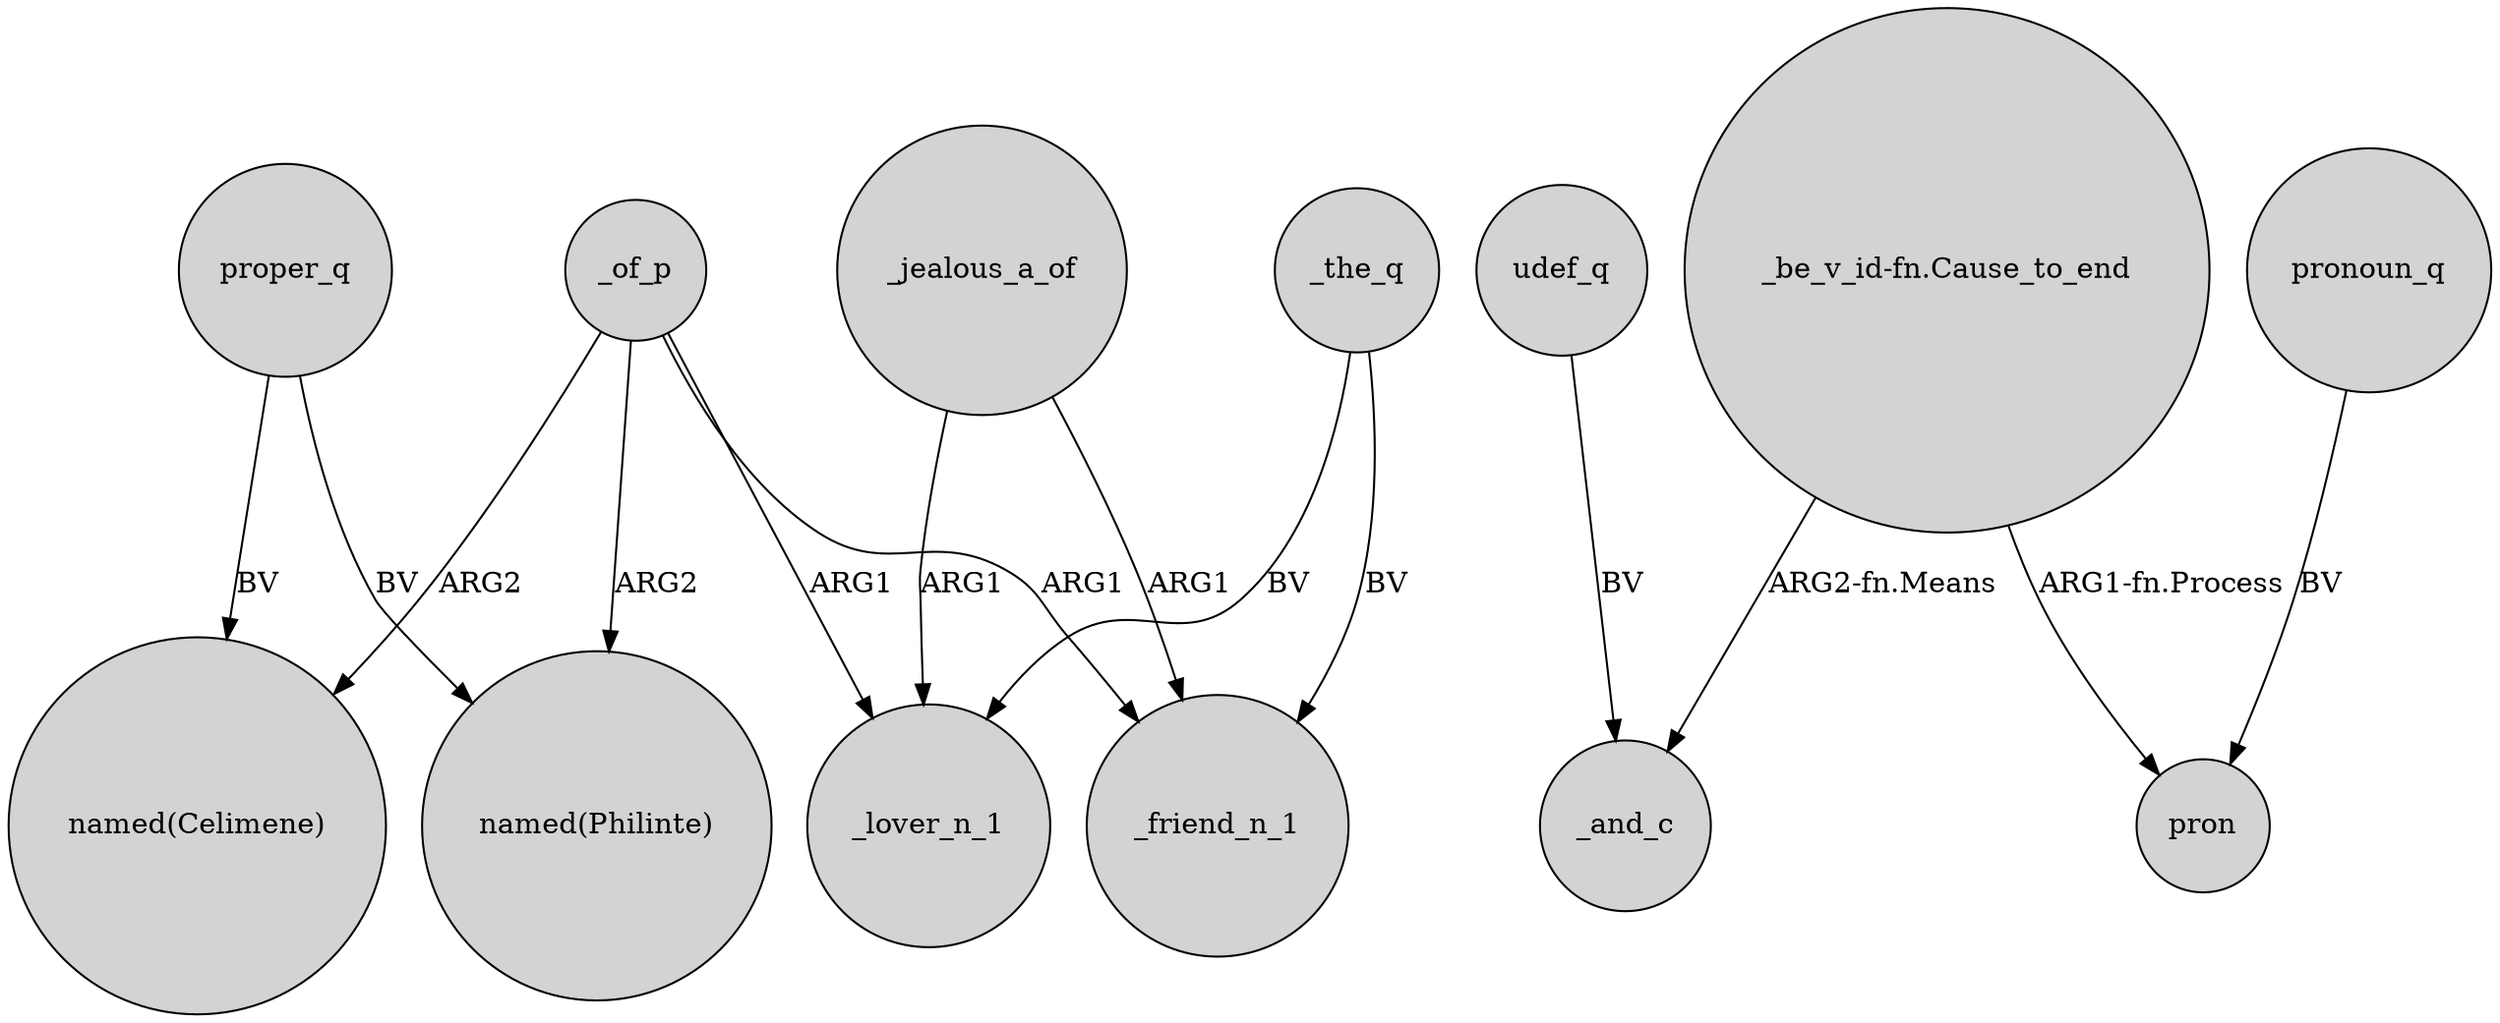 digraph {
	node [shape=circle style=filled]
	_of_p -> "named(Celimene)" [label=ARG2]
	_of_p -> _friend_n_1 [label=ARG1]
	_of_p -> "named(Philinte)" [label=ARG2]
	udef_q -> _and_c [label=BV]
	"_be_v_id-fn.Cause_to_end" -> _and_c [label="ARG2-fn.Means"]
	proper_q -> "named(Philinte)" [label=BV]
	_jealous_a_of -> _friend_n_1 [label=ARG1]
	_the_q -> _friend_n_1 [label=BV]
	proper_q -> "named(Celimene)" [label=BV]
	pronoun_q -> pron [label=BV]
	"_be_v_id-fn.Cause_to_end" -> pron [label="ARG1-fn.Process"]
	_of_p -> _lover_n_1 [label=ARG1]
	_the_q -> _lover_n_1 [label=BV]
	_jealous_a_of -> _lover_n_1 [label=ARG1]
}
